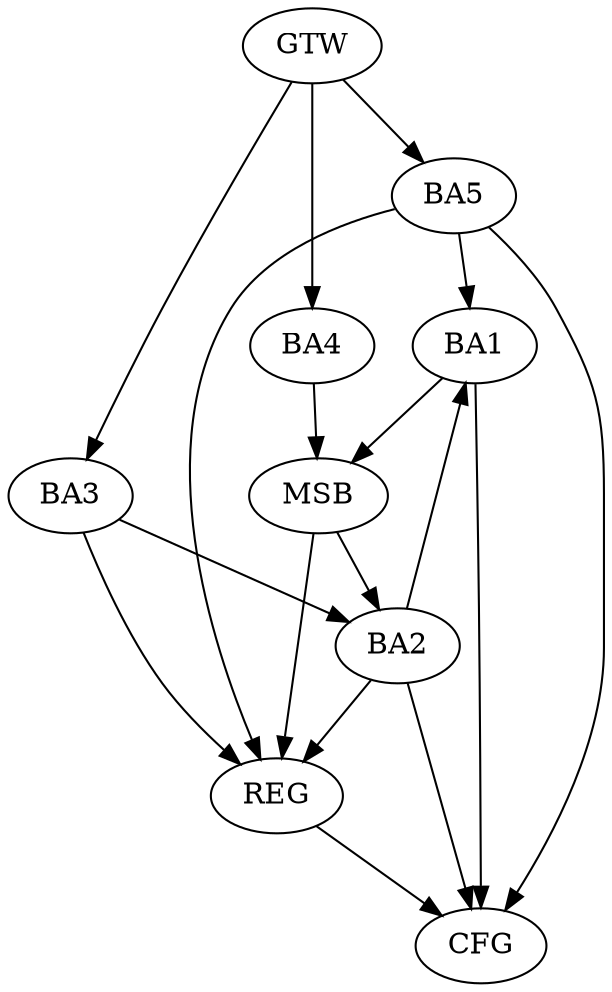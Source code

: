 strict digraph G {
  BA1 [ label="BA1" ];
  BA2 [ label="BA2" ];
  BA3 [ label="BA3" ];
  BA4 [ label="BA4" ];
  BA5 [ label="BA5" ];
  GTW [ label="GTW" ];
  REG [ label="REG" ];
  MSB [ label="MSB" ];
  CFG [ label="CFG" ];
  BA2 -> BA1;
  BA3 -> BA2;
  BA5 -> BA1;
  GTW -> BA3;
  GTW -> BA4;
  GTW -> BA5;
  BA2 -> REG;
  BA3 -> REG;
  BA5 -> REG;
  BA1 -> MSB;
  MSB -> BA2;
  MSB -> REG;
  BA4 -> MSB;
  BA5 -> CFG;
  BA1 -> CFG;
  BA2 -> CFG;
  REG -> CFG;
}
